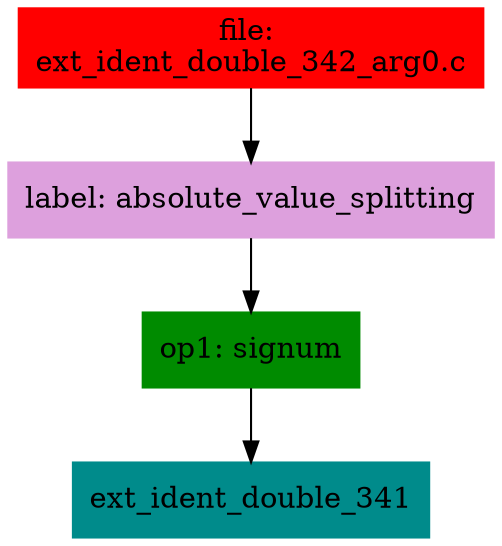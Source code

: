 digraph G {
node [shape=box]

0 [label="file: 
ext_ident_double_342_arg0.c",color=red, style=filled]
1 [label="label: absolute_value_splitting",color=plum, style=filled]
0 -> 1
2 [label="op1: signum",color=green4, style=filled]
1 -> 2
3 [label="ext_ident_double_341",color=cyan4, style=filled]
2 -> 3


}

